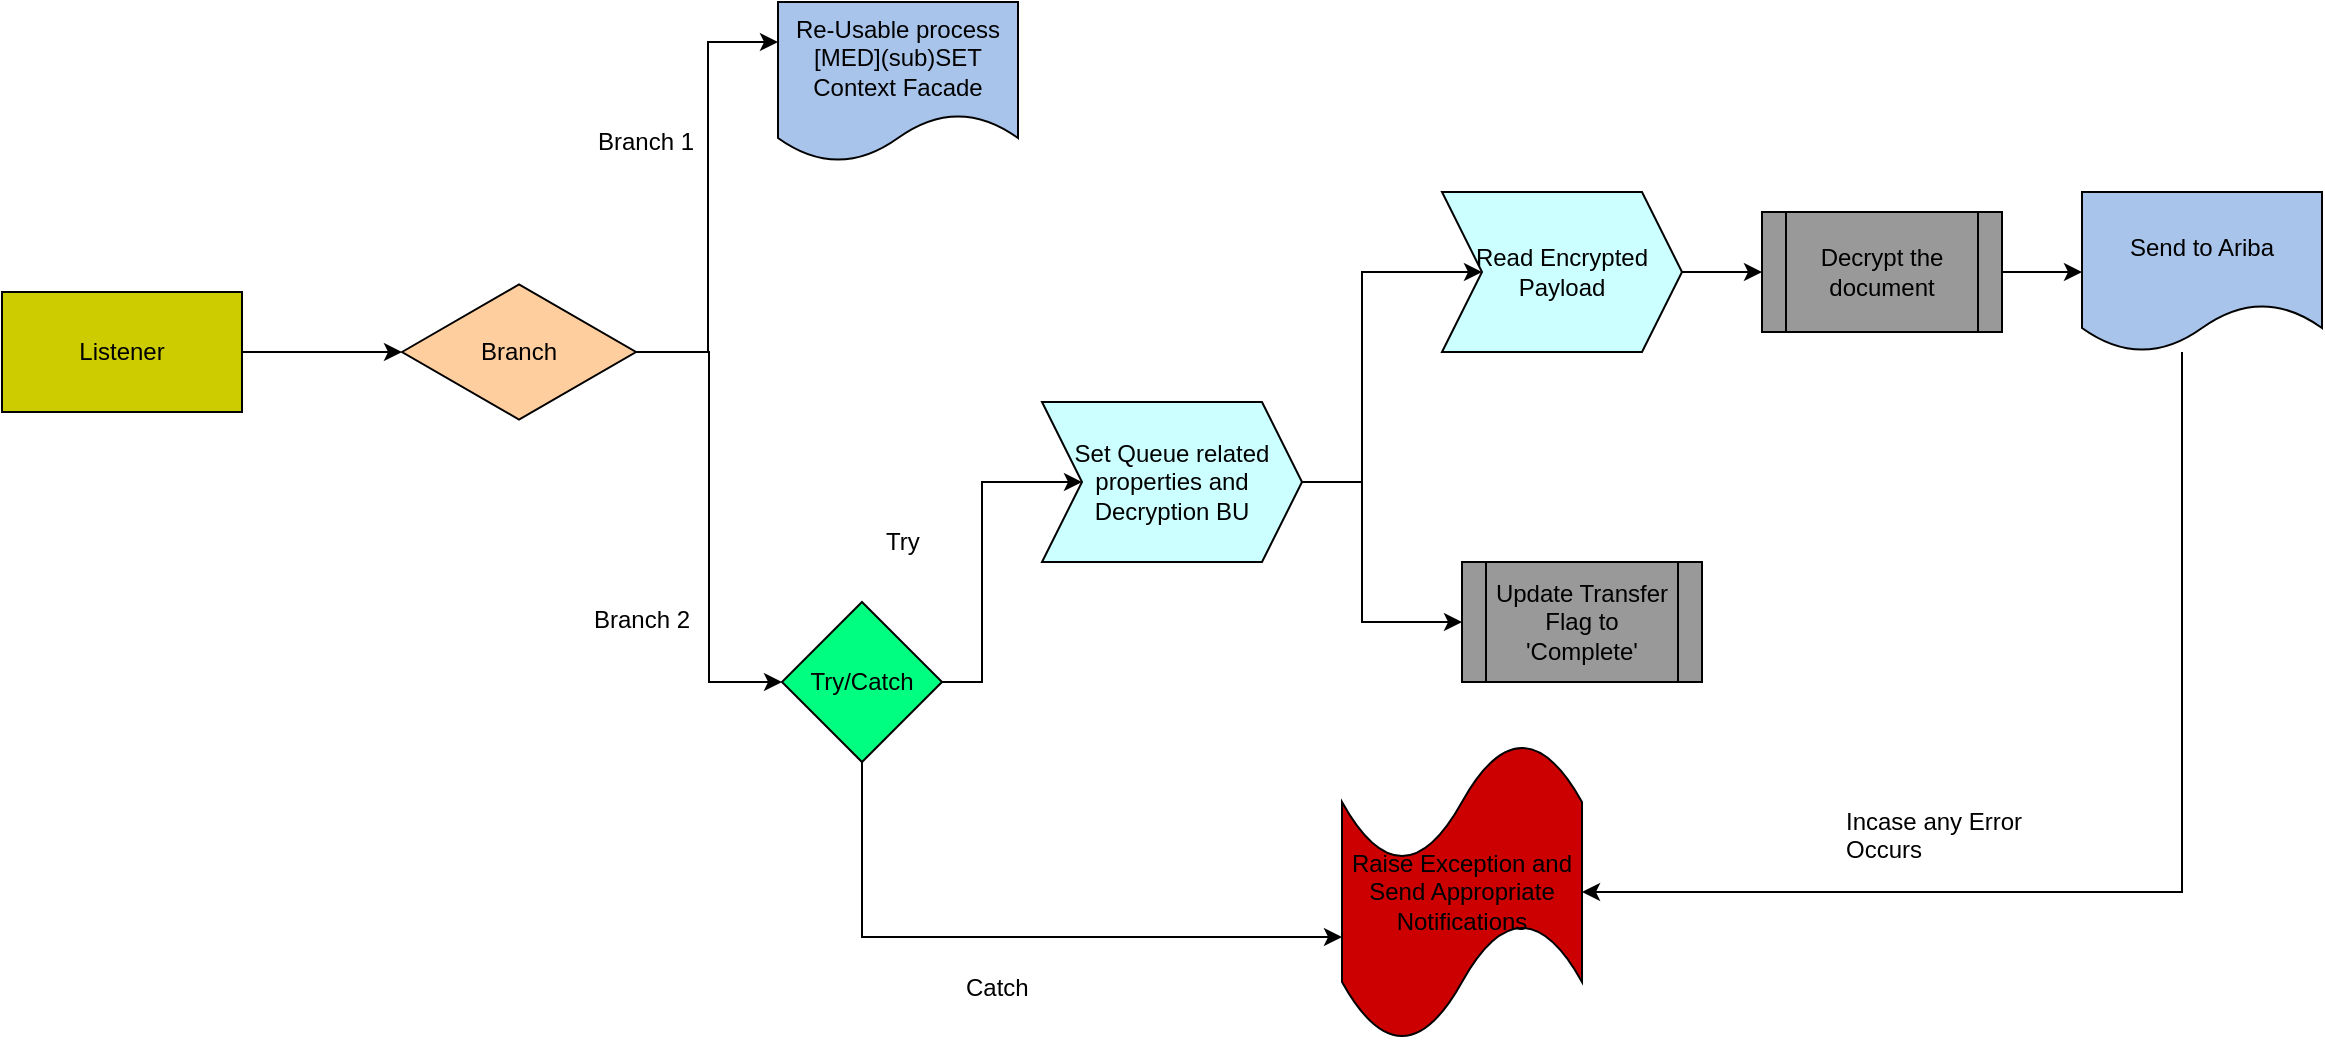 <mxfile version="10.4.6" type="github"><diagram id="icCEP17LG71tJLPTBNhw" name="Page-1"><mxGraphModel dx="1308" dy="687" grid="1" gridSize="10" guides="1" tooltips="1" connect="1" arrows="1" fold="1" page="0" pageScale="1" pageWidth="850" pageHeight="1100" math="0" shadow="0"><root><mxCell id="0"/><mxCell id="1" parent="0"/><mxCell id="O_34r45t6zMM9XQtbOIE-9" value="" style="edgeStyle=orthogonalEdgeStyle;rounded=0;orthogonalLoop=1;jettySize=auto;html=1;" parent="1" source="O_34r45t6zMM9XQtbOIE-1" target="O_34r45t6zMM9XQtbOIE-2" edge="1"><mxGeometry relative="1" as="geometry"/></mxCell><mxCell id="O_34r45t6zMM9XQtbOIE-1" value="Listener" style="rounded=0;whiteSpace=wrap;html=1;fillColor=#CCCC00;" parent="1" vertex="1"><mxGeometry x="30" y="215" width="120" height="60" as="geometry"/></mxCell><mxCell id="O_34r45t6zMM9XQtbOIE-4" style="edgeStyle=orthogonalEdgeStyle;rounded=0;orthogonalLoop=1;jettySize=auto;html=1;entryX=0;entryY=0.25;entryDx=0;entryDy=0;" parent="1" source="O_34r45t6zMM9XQtbOIE-2" target="O_34r45t6zMM9XQtbOIE-3" edge="1"><mxGeometry relative="1" as="geometry"><Array as="points"><mxPoint x="383" y="245"/><mxPoint x="383" y="90"/></Array></mxGeometry></mxCell><mxCell id="O_34r45t6zMM9XQtbOIE-7" style="edgeStyle=orthogonalEdgeStyle;rounded=0;orthogonalLoop=1;jettySize=auto;html=1;entryX=0;entryY=0.5;entryDx=0;entryDy=0;" parent="1" source="O_34r45t6zMM9XQtbOIE-2" target="O_34r45t6zMM9XQtbOIE-6" edge="1"><mxGeometry relative="1" as="geometry"/></mxCell><mxCell id="O_34r45t6zMM9XQtbOIE-2" value="Branch" style="html=1;whiteSpace=wrap;aspect=fixed;shape=isoRectangle;fillColor=#FFCE9F;" parent="1" vertex="1"><mxGeometry x="230" y="210" width="117" height="70" as="geometry"/></mxCell><mxCell id="O_34r45t6zMM9XQtbOIE-3" value="Re-Usable process&lt;br&gt;[MED](sub)SET&lt;br&gt;Context Facade&lt;br&gt;" style="shape=document;whiteSpace=wrap;html=1;boundedLbl=1;fillColor=#A9C4EB;" parent="1" vertex="1"><mxGeometry x="418" y="70" width="120" height="80" as="geometry"/></mxCell><mxCell id="O_34r45t6zMM9XQtbOIE-5" value="Branch 1" style="text;html=1;resizable=0;points=[];autosize=1;align=left;verticalAlign=top;spacingTop=-4;" parent="1" vertex="1"><mxGeometry x="326" y="130" width="60" height="20" as="geometry"/></mxCell><mxCell id="O_34r45t6zMM9XQtbOIE-24" style="edgeStyle=orthogonalEdgeStyle;rounded=0;orthogonalLoop=1;jettySize=auto;html=1;entryX=0;entryY=0.65;entryDx=0;entryDy=0;entryPerimeter=0;" parent="1" source="O_34r45t6zMM9XQtbOIE-6" target="O_34r45t6zMM9XQtbOIE-23" edge="1"><mxGeometry relative="1" as="geometry"><Array as="points"><mxPoint x="460" y="538"/></Array></mxGeometry></mxCell><mxCell id="5nrAMvbFd8xbUymhsCpJ-6" style="edgeStyle=orthogonalEdgeStyle;rounded=0;orthogonalLoop=1;jettySize=auto;html=1;" edge="1" parent="1" source="O_34r45t6zMM9XQtbOIE-6" target="5nrAMvbFd8xbUymhsCpJ-1"><mxGeometry relative="1" as="geometry"><Array as="points"><mxPoint x="520" y="410"/><mxPoint x="520" y="310"/></Array></mxGeometry></mxCell><mxCell id="O_34r45t6zMM9XQtbOIE-6" value="Try/Catch" style="rhombus;whiteSpace=wrap;html=1;strokeColor=#000000;fillColor=#00FF80;" parent="1" vertex="1"><mxGeometry x="420" y="370" width="80" height="80" as="geometry"/></mxCell><mxCell id="O_34r45t6zMM9XQtbOIE-8" value="Branch 2" style="text;html=1;resizable=0;points=[];autosize=1;align=left;verticalAlign=top;spacingTop=-4;" parent="1" vertex="1"><mxGeometry x="324" y="369" width="60" height="20" as="geometry"/></mxCell><mxCell id="O_34r45t6zMM9XQtbOIE-22" value="Try" style="text;html=1;resizable=0;points=[];autosize=1;align=left;verticalAlign=top;spacingTop=-4;" parent="1" vertex="1"><mxGeometry x="470" y="330" width="30" height="20" as="geometry"/></mxCell><mxCell id="O_34r45t6zMM9XQtbOIE-23" value="Raise Exception and Send Appropriate Notifications" style="shape=tape;whiteSpace=wrap;html=1;strokeColor=#000000;strokeWidth=1;fillColor=#CC0000;" parent="1" vertex="1"><mxGeometry x="700" y="440" width="120" height="150" as="geometry"/></mxCell><mxCell id="O_34r45t6zMM9XQtbOIE-25" value="Catch" style="text;html=1;resizable=0;points=[];autosize=1;align=left;verticalAlign=top;spacingTop=-4;" parent="1" vertex="1"><mxGeometry x="510" y="553" width="50" height="20" as="geometry"/></mxCell><mxCell id="O_34r45t6zMM9XQtbOIE-27" value="Incase any Error &lt;br&gt;Occurs" style="text;html=1;resizable=0;points=[];autosize=1;align=left;verticalAlign=top;spacingTop=-4;" parent="1" vertex="1"><mxGeometry x="950" y="470" width="110" height="30" as="geometry"/></mxCell><mxCell id="5nrAMvbFd8xbUymhsCpJ-7" style="edgeStyle=orthogonalEdgeStyle;rounded=0;orthogonalLoop=1;jettySize=auto;html=1;" edge="1" parent="1" source="5nrAMvbFd8xbUymhsCpJ-1" target="5nrAMvbFd8xbUymhsCpJ-2"><mxGeometry relative="1" as="geometry"><Array as="points"><mxPoint x="710" y="310"/><mxPoint x="710" y="205"/></Array></mxGeometry></mxCell><mxCell id="5nrAMvbFd8xbUymhsCpJ-13" style="edgeStyle=orthogonalEdgeStyle;rounded=0;orthogonalLoop=1;jettySize=auto;html=1;" edge="1" parent="1" source="5nrAMvbFd8xbUymhsCpJ-1" target="5nrAMvbFd8xbUymhsCpJ-5"><mxGeometry relative="1" as="geometry"><Array as="points"><mxPoint x="710" y="310"/><mxPoint x="710" y="380"/></Array></mxGeometry></mxCell><mxCell id="5nrAMvbFd8xbUymhsCpJ-1" value="Set Queue related properties and&lt;br&gt;Decryption BU&lt;br&gt;" style="shape=step;perimeter=stepPerimeter;whiteSpace=wrap;html=1;fixedSize=1;fillColor=#CCFFFF;" vertex="1" parent="1"><mxGeometry x="550" y="270" width="130" height="80" as="geometry"/></mxCell><mxCell id="5nrAMvbFd8xbUymhsCpJ-8" value="" style="edgeStyle=orthogonalEdgeStyle;rounded=0;orthogonalLoop=1;jettySize=auto;html=1;" edge="1" parent="1" source="5nrAMvbFd8xbUymhsCpJ-2" target="5nrAMvbFd8xbUymhsCpJ-3"><mxGeometry relative="1" as="geometry"/></mxCell><mxCell id="5nrAMvbFd8xbUymhsCpJ-2" value="Read Encrypted Payload" style="shape=step;perimeter=stepPerimeter;whiteSpace=wrap;html=1;fixedSize=1;fillColor=#CCFFFF;" vertex="1" parent="1"><mxGeometry x="750" y="165" width="120" height="80" as="geometry"/></mxCell><mxCell id="5nrAMvbFd8xbUymhsCpJ-9" value="" style="edgeStyle=orthogonalEdgeStyle;rounded=0;orthogonalLoop=1;jettySize=auto;html=1;" edge="1" parent="1" source="5nrAMvbFd8xbUymhsCpJ-3" target="5nrAMvbFd8xbUymhsCpJ-4"><mxGeometry relative="1" as="geometry"/></mxCell><mxCell id="5nrAMvbFd8xbUymhsCpJ-3" value="Decrypt the document" style="shape=process;whiteSpace=wrap;html=1;backgroundOutline=1;fillColor=#999999;" vertex="1" parent="1"><mxGeometry x="910" y="175" width="120" height="60" as="geometry"/></mxCell><mxCell id="5nrAMvbFd8xbUymhsCpJ-12" style="edgeStyle=orthogonalEdgeStyle;rounded=0;orthogonalLoop=1;jettySize=auto;html=1;entryX=1;entryY=0.5;entryDx=0;entryDy=0;entryPerimeter=0;" edge="1" parent="1" source="5nrAMvbFd8xbUymhsCpJ-4" target="O_34r45t6zMM9XQtbOIE-23"><mxGeometry relative="1" as="geometry"><Array as="points"><mxPoint x="1120" y="515"/></Array></mxGeometry></mxCell><mxCell id="5nrAMvbFd8xbUymhsCpJ-4" value="Send to Ariba" style="shape=document;whiteSpace=wrap;html=1;boundedLbl=1;fillColor=#A9C4EB;" vertex="1" parent="1"><mxGeometry x="1070" y="165" width="120" height="80" as="geometry"/></mxCell><mxCell id="5nrAMvbFd8xbUymhsCpJ-5" value="Update Transfer Flag to 'Complete'" style="shape=process;whiteSpace=wrap;html=1;backgroundOutline=1;fillColor=#999999;" vertex="1" parent="1"><mxGeometry x="760" y="350" width="120" height="60" as="geometry"/></mxCell></root></mxGraphModel></diagram></mxfile>